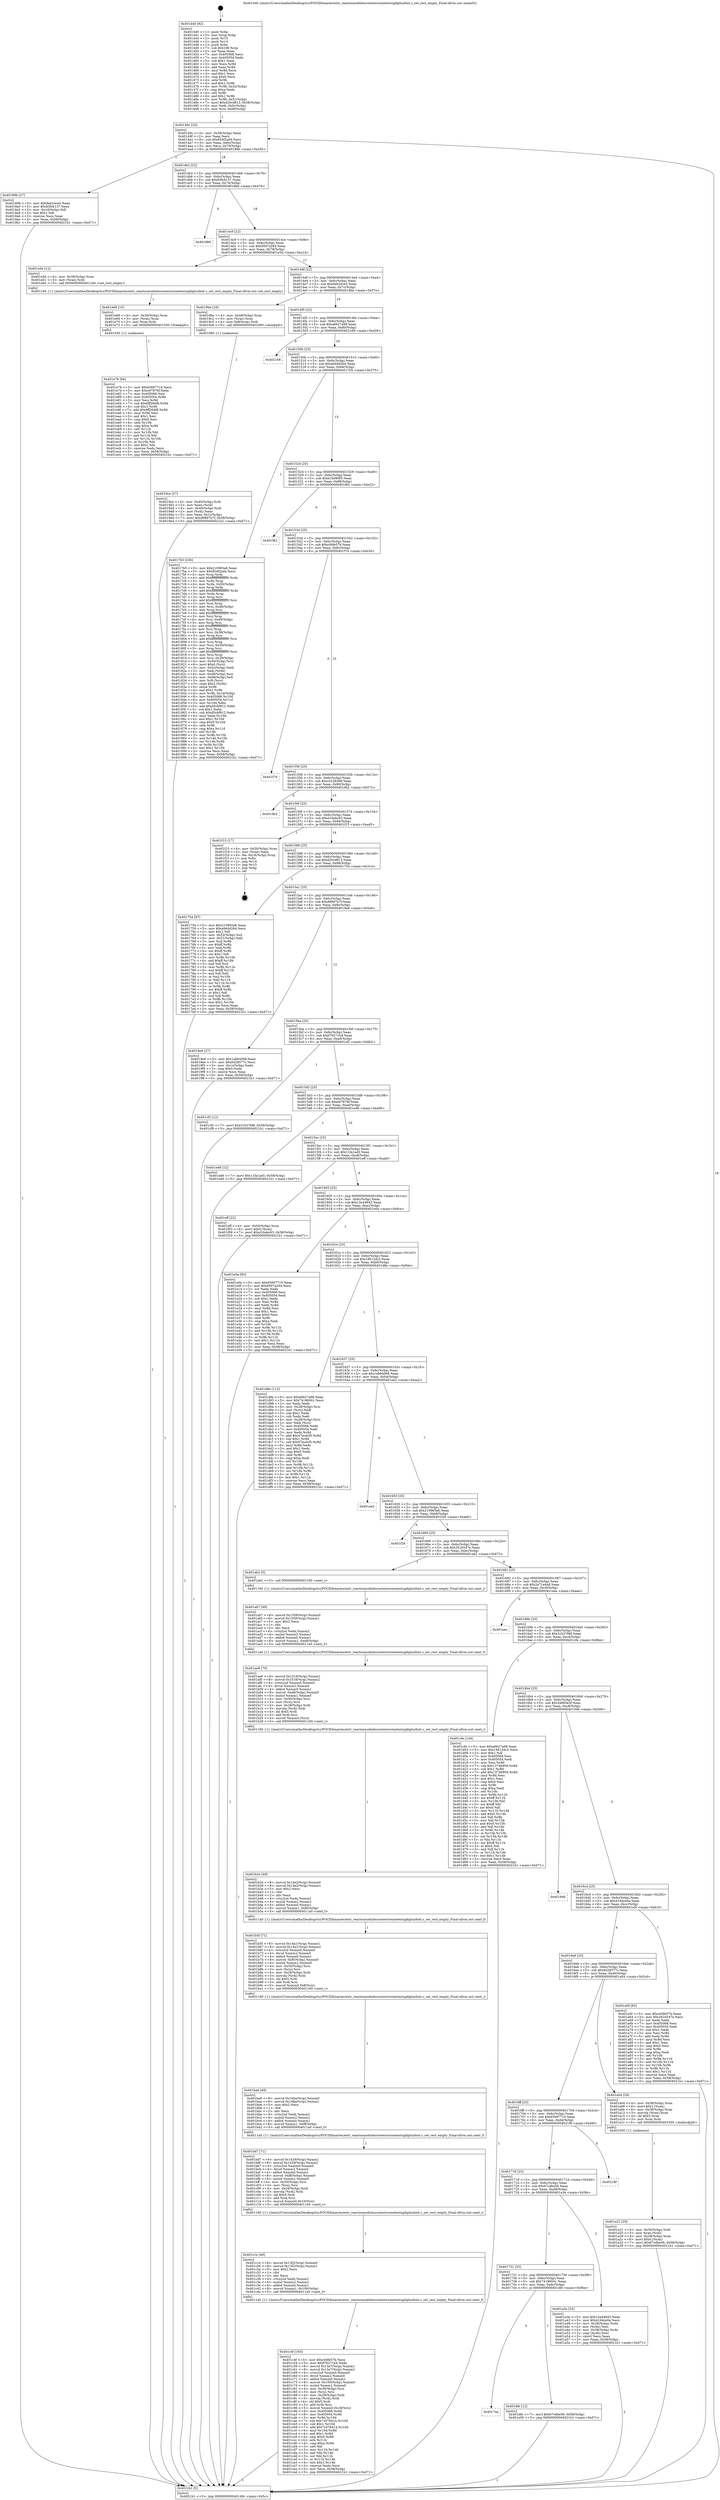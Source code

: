 digraph "0x401440" {
  label = "0x401440 (/mnt/c/Users/mathe/Desktop/tcc/POCII/binaries/extr_reactosmodulesrostestswinetestsgdiplusfont.c_set_rect_empty_Final-ollvm.out::main(0))"
  labelloc = "t"
  node[shape=record]

  Entry [label="",width=0.3,height=0.3,shape=circle,fillcolor=black,style=filled]
  "0x40149c" [label="{
     0x40149c [23]\l
     | [instrs]\l
     &nbsp;&nbsp;0x40149c \<+3\>: mov -0x58(%rbp),%eax\l
     &nbsp;&nbsp;0x40149f \<+2\>: mov %eax,%ecx\l
     &nbsp;&nbsp;0x4014a1 \<+6\>: sub $0x854f2ad4,%ecx\l
     &nbsp;&nbsp;0x4014a7 \<+3\>: mov %eax,-0x6c(%rbp)\l
     &nbsp;&nbsp;0x4014aa \<+3\>: mov %ecx,-0x70(%rbp)\l
     &nbsp;&nbsp;0x4014ad \<+6\>: je 000000000040189b \<main+0x45b\>\l
  }"]
  "0x40189b" [label="{
     0x40189b [27]\l
     | [instrs]\l
     &nbsp;&nbsp;0x40189b \<+5\>: mov $0x9eb24ce5,%eax\l
     &nbsp;&nbsp;0x4018a0 \<+5\>: mov $0x85fcb137,%ecx\l
     &nbsp;&nbsp;0x4018a5 \<+3\>: mov -0x1d(%rbp),%dl\l
     &nbsp;&nbsp;0x4018a8 \<+3\>: test $0x1,%dl\l
     &nbsp;&nbsp;0x4018ab \<+3\>: cmovne %ecx,%eax\l
     &nbsp;&nbsp;0x4018ae \<+3\>: mov %eax,-0x58(%rbp)\l
     &nbsp;&nbsp;0x4018b1 \<+5\>: jmp 00000000004021b1 \<main+0xd71\>\l
  }"]
  "0x4014b3" [label="{
     0x4014b3 [22]\l
     | [instrs]\l
     &nbsp;&nbsp;0x4014b3 \<+5\>: jmp 00000000004014b8 \<main+0x78\>\l
     &nbsp;&nbsp;0x4014b8 \<+3\>: mov -0x6c(%rbp),%eax\l
     &nbsp;&nbsp;0x4014bb \<+5\>: sub $0x85fcb137,%eax\l
     &nbsp;&nbsp;0x4014c0 \<+3\>: mov %eax,-0x74(%rbp)\l
     &nbsp;&nbsp;0x4014c3 \<+6\>: je 00000000004018b6 \<main+0x476\>\l
  }"]
  Exit [label="",width=0.3,height=0.3,shape=circle,fillcolor=black,style=filled,peripheries=2]
  "0x4018b6" [label="{
     0x4018b6\l
  }", style=dashed]
  "0x4014c9" [label="{
     0x4014c9 [22]\l
     | [instrs]\l
     &nbsp;&nbsp;0x4014c9 \<+5\>: jmp 00000000004014ce \<main+0x8e\>\l
     &nbsp;&nbsp;0x4014ce \<+3\>: mov -0x6c(%rbp),%eax\l
     &nbsp;&nbsp;0x4014d1 \<+5\>: sub $0x9597a294,%eax\l
     &nbsp;&nbsp;0x4014d6 \<+3\>: mov %eax,-0x78(%rbp)\l
     &nbsp;&nbsp;0x4014d9 \<+6\>: je 0000000000401e5d \<main+0xa1d\>\l
  }"]
  "0x401e78" [label="{
     0x401e78 [94]\l
     | [instrs]\l
     &nbsp;&nbsp;0x401e78 \<+5\>: mov $0x65697710,%ecx\l
     &nbsp;&nbsp;0x401e7d \<+5\>: mov $0xe97876f,%edx\l
     &nbsp;&nbsp;0x401e82 \<+7\>: mov 0x405068,%esi\l
     &nbsp;&nbsp;0x401e89 \<+8\>: mov 0x405054,%r8d\l
     &nbsp;&nbsp;0x401e91 \<+3\>: mov %esi,%r9d\l
     &nbsp;&nbsp;0x401e94 \<+7\>: sub $0x6ff264f8,%r9d\l
     &nbsp;&nbsp;0x401e9b \<+4\>: sub $0x1,%r9d\l
     &nbsp;&nbsp;0x401e9f \<+7\>: add $0x6ff264f8,%r9d\l
     &nbsp;&nbsp;0x401ea6 \<+4\>: imul %r9d,%esi\l
     &nbsp;&nbsp;0x401eaa \<+3\>: and $0x1,%esi\l
     &nbsp;&nbsp;0x401ead \<+3\>: cmp $0x0,%esi\l
     &nbsp;&nbsp;0x401eb0 \<+4\>: sete %r10b\l
     &nbsp;&nbsp;0x401eb4 \<+4\>: cmp $0xa,%r8d\l
     &nbsp;&nbsp;0x401eb8 \<+4\>: setl %r11b\l
     &nbsp;&nbsp;0x401ebc \<+3\>: mov %r10b,%bl\l
     &nbsp;&nbsp;0x401ebf \<+3\>: and %r11b,%bl\l
     &nbsp;&nbsp;0x401ec2 \<+3\>: xor %r11b,%r10b\l
     &nbsp;&nbsp;0x401ec5 \<+3\>: or %r10b,%bl\l
     &nbsp;&nbsp;0x401ec8 \<+3\>: test $0x1,%bl\l
     &nbsp;&nbsp;0x401ecb \<+3\>: cmovne %edx,%ecx\l
     &nbsp;&nbsp;0x401ece \<+3\>: mov %ecx,-0x58(%rbp)\l
     &nbsp;&nbsp;0x401ed1 \<+5\>: jmp 00000000004021b1 \<main+0xd71\>\l
  }"]
  "0x401e5d" [label="{
     0x401e5d [12]\l
     | [instrs]\l
     &nbsp;&nbsp;0x401e5d \<+4\>: mov -0x30(%rbp),%rax\l
     &nbsp;&nbsp;0x401e61 \<+3\>: mov (%rax),%rdi\l
     &nbsp;&nbsp;0x401e64 \<+5\>: call 0000000000401240 \<set_rect_empty\>\l
     | [calls]\l
     &nbsp;&nbsp;0x401240 \{1\} (/mnt/c/Users/mathe/Desktop/tcc/POCII/binaries/extr_reactosmodulesrostestswinetestsgdiplusfont.c_set_rect_empty_Final-ollvm.out::set_rect_empty)\l
  }"]
  "0x4014df" [label="{
     0x4014df [22]\l
     | [instrs]\l
     &nbsp;&nbsp;0x4014df \<+5\>: jmp 00000000004014e4 \<main+0xa4\>\l
     &nbsp;&nbsp;0x4014e4 \<+3\>: mov -0x6c(%rbp),%eax\l
     &nbsp;&nbsp;0x4014e7 \<+5\>: sub $0x9eb24ce5,%eax\l
     &nbsp;&nbsp;0x4014ec \<+3\>: mov %eax,-0x7c(%rbp)\l
     &nbsp;&nbsp;0x4014ef \<+6\>: je 00000000004019be \<main+0x57e\>\l
  }"]
  "0x401e69" [label="{
     0x401e69 [15]\l
     | [instrs]\l
     &nbsp;&nbsp;0x401e69 \<+4\>: mov -0x30(%rbp),%rax\l
     &nbsp;&nbsp;0x401e6d \<+3\>: mov (%rax),%rax\l
     &nbsp;&nbsp;0x401e70 \<+3\>: mov %rax,%rdi\l
     &nbsp;&nbsp;0x401e73 \<+5\>: call 0000000000401030 \<free@plt\>\l
     | [calls]\l
     &nbsp;&nbsp;0x401030 \{1\} (unknown)\l
  }"]
  "0x4019be" [label="{
     0x4019be [16]\l
     | [instrs]\l
     &nbsp;&nbsp;0x4019be \<+4\>: mov -0x48(%rbp),%rax\l
     &nbsp;&nbsp;0x4019c2 \<+3\>: mov (%rax),%rax\l
     &nbsp;&nbsp;0x4019c5 \<+4\>: mov 0x8(%rax),%rdi\l
     &nbsp;&nbsp;0x4019c9 \<+5\>: call 0000000000401060 \<atoi@plt\>\l
     | [calls]\l
     &nbsp;&nbsp;0x401060 \{1\} (unknown)\l
  }"]
  "0x4014f5" [label="{
     0x4014f5 [22]\l
     | [instrs]\l
     &nbsp;&nbsp;0x4014f5 \<+5\>: jmp 00000000004014fa \<main+0xba\>\l
     &nbsp;&nbsp;0x4014fa \<+3\>: mov -0x6c(%rbp),%eax\l
     &nbsp;&nbsp;0x4014fd \<+5\>: sub $0xa6627a98,%eax\l
     &nbsp;&nbsp;0x401502 \<+3\>: mov %eax,-0x80(%rbp)\l
     &nbsp;&nbsp;0x401505 \<+6\>: je 0000000000402168 \<main+0xd28\>\l
  }"]
  "0x40174a" [label="{
     0x40174a\l
  }", style=dashed]
  "0x402168" [label="{
     0x402168\l
  }", style=dashed]
  "0x40150b" [label="{
     0x40150b [25]\l
     | [instrs]\l
     &nbsp;&nbsp;0x40150b \<+5\>: jmp 0000000000401510 \<main+0xd0\>\l
     &nbsp;&nbsp;0x401510 \<+3\>: mov -0x6c(%rbp),%eax\l
     &nbsp;&nbsp;0x401513 \<+5\>: sub $0xa940d264,%eax\l
     &nbsp;&nbsp;0x401518 \<+6\>: mov %eax,-0x84(%rbp)\l
     &nbsp;&nbsp;0x40151e \<+6\>: je 00000000004017b5 \<main+0x375\>\l
  }"]
  "0x401dfe" [label="{
     0x401dfe [12]\l
     | [instrs]\l
     &nbsp;&nbsp;0x401dfe \<+7\>: movl $0x67cdbe56,-0x58(%rbp)\l
     &nbsp;&nbsp;0x401e05 \<+5\>: jmp 00000000004021b1 \<main+0xd71\>\l
  }"]
  "0x4017b5" [label="{
     0x4017b5 [230]\l
     | [instrs]\l
     &nbsp;&nbsp;0x4017b5 \<+5\>: mov $0x210965a6,%eax\l
     &nbsp;&nbsp;0x4017ba \<+5\>: mov $0x854f2ad4,%ecx\l
     &nbsp;&nbsp;0x4017bf \<+3\>: mov %rsp,%rdx\l
     &nbsp;&nbsp;0x4017c2 \<+4\>: add $0xfffffffffffffff0,%rdx\l
     &nbsp;&nbsp;0x4017c6 \<+3\>: mov %rdx,%rsp\l
     &nbsp;&nbsp;0x4017c9 \<+4\>: mov %rdx,-0x50(%rbp)\l
     &nbsp;&nbsp;0x4017cd \<+3\>: mov %rsp,%rdx\l
     &nbsp;&nbsp;0x4017d0 \<+4\>: add $0xfffffffffffffff0,%rdx\l
     &nbsp;&nbsp;0x4017d4 \<+3\>: mov %rdx,%rsp\l
     &nbsp;&nbsp;0x4017d7 \<+3\>: mov %rsp,%rsi\l
     &nbsp;&nbsp;0x4017da \<+4\>: add $0xfffffffffffffff0,%rsi\l
     &nbsp;&nbsp;0x4017de \<+3\>: mov %rsi,%rsp\l
     &nbsp;&nbsp;0x4017e1 \<+4\>: mov %rsi,-0x48(%rbp)\l
     &nbsp;&nbsp;0x4017e5 \<+3\>: mov %rsp,%rsi\l
     &nbsp;&nbsp;0x4017e8 \<+4\>: add $0xfffffffffffffff0,%rsi\l
     &nbsp;&nbsp;0x4017ec \<+3\>: mov %rsi,%rsp\l
     &nbsp;&nbsp;0x4017ef \<+4\>: mov %rsi,-0x40(%rbp)\l
     &nbsp;&nbsp;0x4017f3 \<+3\>: mov %rsp,%rsi\l
     &nbsp;&nbsp;0x4017f6 \<+4\>: add $0xfffffffffffffff0,%rsi\l
     &nbsp;&nbsp;0x4017fa \<+3\>: mov %rsi,%rsp\l
     &nbsp;&nbsp;0x4017fd \<+4\>: mov %rsi,-0x38(%rbp)\l
     &nbsp;&nbsp;0x401801 \<+3\>: mov %rsp,%rsi\l
     &nbsp;&nbsp;0x401804 \<+4\>: add $0xfffffffffffffff0,%rsi\l
     &nbsp;&nbsp;0x401808 \<+3\>: mov %rsi,%rsp\l
     &nbsp;&nbsp;0x40180b \<+4\>: mov %rsi,-0x30(%rbp)\l
     &nbsp;&nbsp;0x40180f \<+3\>: mov %rsp,%rsi\l
     &nbsp;&nbsp;0x401812 \<+4\>: add $0xfffffffffffffff0,%rsi\l
     &nbsp;&nbsp;0x401816 \<+3\>: mov %rsi,%rsp\l
     &nbsp;&nbsp;0x401819 \<+4\>: mov %rsi,-0x28(%rbp)\l
     &nbsp;&nbsp;0x40181d \<+4\>: mov -0x50(%rbp),%rsi\l
     &nbsp;&nbsp;0x401821 \<+6\>: movl $0x0,(%rsi)\l
     &nbsp;&nbsp;0x401827 \<+3\>: mov -0x5c(%rbp),%edi\l
     &nbsp;&nbsp;0x40182a \<+2\>: mov %edi,(%rdx)\l
     &nbsp;&nbsp;0x40182c \<+4\>: mov -0x48(%rbp),%rsi\l
     &nbsp;&nbsp;0x401830 \<+4\>: mov -0x68(%rbp),%r8\l
     &nbsp;&nbsp;0x401834 \<+3\>: mov %r8,(%rsi)\l
     &nbsp;&nbsp;0x401837 \<+3\>: cmpl $0x2,(%rdx)\l
     &nbsp;&nbsp;0x40183a \<+4\>: setne %r9b\l
     &nbsp;&nbsp;0x40183e \<+4\>: and $0x1,%r9b\l
     &nbsp;&nbsp;0x401842 \<+4\>: mov %r9b,-0x1d(%rbp)\l
     &nbsp;&nbsp;0x401846 \<+8\>: mov 0x405068,%r10d\l
     &nbsp;&nbsp;0x40184e \<+8\>: mov 0x405054,%r11d\l
     &nbsp;&nbsp;0x401856 \<+3\>: mov %r10d,%ebx\l
     &nbsp;&nbsp;0x401859 \<+6\>: add $0xd5cbf912,%ebx\l
     &nbsp;&nbsp;0x40185f \<+3\>: sub $0x1,%ebx\l
     &nbsp;&nbsp;0x401862 \<+6\>: sub $0xd5cbf912,%ebx\l
     &nbsp;&nbsp;0x401868 \<+4\>: imul %ebx,%r10d\l
     &nbsp;&nbsp;0x40186c \<+4\>: and $0x1,%r10d\l
     &nbsp;&nbsp;0x401870 \<+4\>: cmp $0x0,%r10d\l
     &nbsp;&nbsp;0x401874 \<+4\>: sete %r9b\l
     &nbsp;&nbsp;0x401878 \<+4\>: cmp $0xa,%r11d\l
     &nbsp;&nbsp;0x40187c \<+4\>: setl %r14b\l
     &nbsp;&nbsp;0x401880 \<+3\>: mov %r9b,%r15b\l
     &nbsp;&nbsp;0x401883 \<+3\>: and %r14b,%r15b\l
     &nbsp;&nbsp;0x401886 \<+3\>: xor %r14b,%r9b\l
     &nbsp;&nbsp;0x401889 \<+3\>: or %r9b,%r15b\l
     &nbsp;&nbsp;0x40188c \<+4\>: test $0x1,%r15b\l
     &nbsp;&nbsp;0x401890 \<+3\>: cmovne %ecx,%eax\l
     &nbsp;&nbsp;0x401893 \<+3\>: mov %eax,-0x58(%rbp)\l
     &nbsp;&nbsp;0x401896 \<+5\>: jmp 00000000004021b1 \<main+0xd71\>\l
  }"]
  "0x401524" [label="{
     0x401524 [25]\l
     | [instrs]\l
     &nbsp;&nbsp;0x401524 \<+5\>: jmp 0000000000401529 \<main+0xe9\>\l
     &nbsp;&nbsp;0x401529 \<+3\>: mov -0x6c(%rbp),%eax\l
     &nbsp;&nbsp;0x40152c \<+5\>: sub $0xb1b086f5,%eax\l
     &nbsp;&nbsp;0x401531 \<+6\>: mov %eax,-0x88(%rbp)\l
     &nbsp;&nbsp;0x401537 \<+6\>: je 0000000000401f62 \<main+0xb22\>\l
  }"]
  "0x401c4f" [label="{
     0x401c4f [163]\l
     | [instrs]\l
     &nbsp;&nbsp;0x401c4f \<+5\>: mov $0xc0dfe57b,%ecx\l
     &nbsp;&nbsp;0x401c54 \<+5\>: mov $0xf76271b4,%edx\l
     &nbsp;&nbsp;0x401c59 \<+8\>: movsd 0x13a7(%rip),%xmm1\l
     &nbsp;&nbsp;0x401c61 \<+8\>: movsd 0x13a7(%rip),%xmm2\l
     &nbsp;&nbsp;0x401c69 \<+4\>: cvtss2sd %xmm0,%xmm0\l
     &nbsp;&nbsp;0x401c6d \<+4\>: divsd %xmm2,%xmm0\l
     &nbsp;&nbsp;0x401c71 \<+4\>: addsd %xmm0,%xmm1\l
     &nbsp;&nbsp;0x401c75 \<+8\>: movsd -0x100(%rbp),%xmm0\l
     &nbsp;&nbsp;0x401c7d \<+4\>: mulsd %xmm1,%xmm0\l
     &nbsp;&nbsp;0x401c81 \<+4\>: mov -0x30(%rbp),%rsi\l
     &nbsp;&nbsp;0x401c85 \<+3\>: mov (%rsi),%rsi\l
     &nbsp;&nbsp;0x401c88 \<+4\>: mov -0x28(%rbp),%rdi\l
     &nbsp;&nbsp;0x401c8c \<+3\>: movslq (%rdi),%rdi\l
     &nbsp;&nbsp;0x401c8f \<+4\>: shl $0x5,%rdi\l
     &nbsp;&nbsp;0x401c93 \<+3\>: add %rdi,%rsi\l
     &nbsp;&nbsp;0x401c96 \<+5\>: movsd %xmm0,0x18(%rsi)\l
     &nbsp;&nbsp;0x401c9b \<+8\>: mov 0x405068,%r8d\l
     &nbsp;&nbsp;0x401ca3 \<+8\>: mov 0x405054,%r9d\l
     &nbsp;&nbsp;0x401cab \<+3\>: mov %r8d,%r10d\l
     &nbsp;&nbsp;0x401cae \<+7\>: sub $0x7c076414,%r10d\l
     &nbsp;&nbsp;0x401cb5 \<+4\>: sub $0x1,%r10d\l
     &nbsp;&nbsp;0x401cb9 \<+7\>: add $0x7c076414,%r10d\l
     &nbsp;&nbsp;0x401cc0 \<+4\>: imul %r10d,%r8d\l
     &nbsp;&nbsp;0x401cc4 \<+4\>: and $0x1,%r8d\l
     &nbsp;&nbsp;0x401cc8 \<+4\>: cmp $0x0,%r8d\l
     &nbsp;&nbsp;0x401ccc \<+4\>: sete %r11b\l
     &nbsp;&nbsp;0x401cd0 \<+4\>: cmp $0xa,%r9d\l
     &nbsp;&nbsp;0x401cd4 \<+3\>: setl %bl\l
     &nbsp;&nbsp;0x401cd7 \<+3\>: mov %r11b,%r14b\l
     &nbsp;&nbsp;0x401cda \<+3\>: and %bl,%r14b\l
     &nbsp;&nbsp;0x401cdd \<+3\>: xor %bl,%r11b\l
     &nbsp;&nbsp;0x401ce0 \<+3\>: or %r11b,%r14b\l
     &nbsp;&nbsp;0x401ce3 \<+4\>: test $0x1,%r14b\l
     &nbsp;&nbsp;0x401ce7 \<+3\>: cmovne %edx,%ecx\l
     &nbsp;&nbsp;0x401cea \<+3\>: mov %ecx,-0x58(%rbp)\l
     &nbsp;&nbsp;0x401ced \<+5\>: jmp 00000000004021b1 \<main+0xd71\>\l
  }"]
  "0x401f62" [label="{
     0x401f62\l
  }", style=dashed]
  "0x40153d" [label="{
     0x40153d [25]\l
     | [instrs]\l
     &nbsp;&nbsp;0x40153d \<+5\>: jmp 0000000000401542 \<main+0x102\>\l
     &nbsp;&nbsp;0x401542 \<+3\>: mov -0x6c(%rbp),%eax\l
     &nbsp;&nbsp;0x401545 \<+5\>: sub $0xc0dfe57b,%eax\l
     &nbsp;&nbsp;0x40154a \<+6\>: mov %eax,-0x8c(%rbp)\l
     &nbsp;&nbsp;0x401550 \<+6\>: je 0000000000401f7d \<main+0xb3d\>\l
  }"]
  "0x401c1e" [label="{
     0x401c1e [49]\l
     | [instrs]\l
     &nbsp;&nbsp;0x401c1e \<+8\>: movsd 0x13f2(%rip),%xmm0\l
     &nbsp;&nbsp;0x401c26 \<+8\>: movsd 0x13f2(%rip),%xmm1\l
     &nbsp;&nbsp;0x401c2e \<+5\>: mov $0x2,%ecx\l
     &nbsp;&nbsp;0x401c33 \<+1\>: cltd\l
     &nbsp;&nbsp;0x401c34 \<+2\>: idiv %ecx\l
     &nbsp;&nbsp;0x401c36 \<+4\>: cvtsi2sd %edx,%xmm2\l
     &nbsp;&nbsp;0x401c3a \<+4\>: mulsd %xmm2,%xmm1\l
     &nbsp;&nbsp;0x401c3e \<+4\>: addsd %xmm0,%xmm1\l
     &nbsp;&nbsp;0x401c42 \<+8\>: movsd %xmm1,-0x100(%rbp)\l
     &nbsp;&nbsp;0x401c4a \<+5\>: call 00000000004011a0 \<next_f\>\l
     | [calls]\l
     &nbsp;&nbsp;0x4011a0 \{1\} (/mnt/c/Users/mathe/Desktop/tcc/POCII/binaries/extr_reactosmodulesrostestswinetestsgdiplusfont.c_set_rect_empty_Final-ollvm.out::next_f)\l
  }"]
  "0x401f7d" [label="{
     0x401f7d\l
  }", style=dashed]
  "0x401556" [label="{
     0x401556 [25]\l
     | [instrs]\l
     &nbsp;&nbsp;0x401556 \<+5\>: jmp 000000000040155b \<main+0x11b\>\l
     &nbsp;&nbsp;0x40155b \<+3\>: mov -0x6c(%rbp),%eax\l
     &nbsp;&nbsp;0x40155e \<+5\>: sub $0xc4228268,%eax\l
     &nbsp;&nbsp;0x401563 \<+6\>: mov %eax,-0x90(%rbp)\l
     &nbsp;&nbsp;0x401569 \<+6\>: je 00000000004019b2 \<main+0x572\>\l
  }"]
  "0x401bd7" [label="{
     0x401bd7 [71]\l
     | [instrs]\l
     &nbsp;&nbsp;0x401bd7 \<+8\>: movsd 0x1429(%rip),%xmm1\l
     &nbsp;&nbsp;0x401bdf \<+8\>: movsd 0x1429(%rip),%xmm2\l
     &nbsp;&nbsp;0x401be7 \<+4\>: cvtss2sd %xmm0,%xmm0\l
     &nbsp;&nbsp;0x401beb \<+4\>: divsd %xmm2,%xmm0\l
     &nbsp;&nbsp;0x401bef \<+4\>: addsd %xmm0,%xmm1\l
     &nbsp;&nbsp;0x401bf3 \<+8\>: movsd -0xf8(%rbp),%xmm0\l
     &nbsp;&nbsp;0x401bfb \<+4\>: mulsd %xmm1,%xmm0\l
     &nbsp;&nbsp;0x401bff \<+4\>: mov -0x30(%rbp),%rsi\l
     &nbsp;&nbsp;0x401c03 \<+3\>: mov (%rsi),%rsi\l
     &nbsp;&nbsp;0x401c06 \<+4\>: mov -0x28(%rbp),%rdi\l
     &nbsp;&nbsp;0x401c0a \<+3\>: movslq (%rdi),%rdi\l
     &nbsp;&nbsp;0x401c0d \<+4\>: shl $0x5,%rdi\l
     &nbsp;&nbsp;0x401c11 \<+3\>: add %rdi,%rsi\l
     &nbsp;&nbsp;0x401c14 \<+5\>: movsd %xmm0,0x10(%rsi)\l
     &nbsp;&nbsp;0x401c19 \<+5\>: call 0000000000401160 \<next_i\>\l
     | [calls]\l
     &nbsp;&nbsp;0x401160 \{1\} (/mnt/c/Users/mathe/Desktop/tcc/POCII/binaries/extr_reactosmodulesrostestswinetestsgdiplusfont.c_set_rect_empty_Final-ollvm.out::next_i)\l
  }"]
  "0x4019b2" [label="{
     0x4019b2\l
  }", style=dashed]
  "0x40156f" [label="{
     0x40156f [25]\l
     | [instrs]\l
     &nbsp;&nbsp;0x40156f \<+5\>: jmp 0000000000401574 \<main+0x134\>\l
     &nbsp;&nbsp;0x401574 \<+3\>: mov -0x6c(%rbp),%eax\l
     &nbsp;&nbsp;0x401577 \<+5\>: sub $0xd16abc63,%eax\l
     &nbsp;&nbsp;0x40157c \<+6\>: mov %eax,-0x94(%rbp)\l
     &nbsp;&nbsp;0x401582 \<+6\>: je 0000000000401f15 \<main+0xad5\>\l
  }"]
  "0x401ba6" [label="{
     0x401ba6 [49]\l
     | [instrs]\l
     &nbsp;&nbsp;0x401ba6 \<+8\>: movsd 0x146a(%rip),%xmm0\l
     &nbsp;&nbsp;0x401bae \<+8\>: movsd 0x146a(%rip),%xmm1\l
     &nbsp;&nbsp;0x401bb6 \<+5\>: mov $0x2,%ecx\l
     &nbsp;&nbsp;0x401bbb \<+1\>: cltd\l
     &nbsp;&nbsp;0x401bbc \<+2\>: idiv %ecx\l
     &nbsp;&nbsp;0x401bbe \<+4\>: cvtsi2sd %edx,%xmm2\l
     &nbsp;&nbsp;0x401bc2 \<+4\>: mulsd %xmm2,%xmm1\l
     &nbsp;&nbsp;0x401bc6 \<+4\>: addsd %xmm0,%xmm1\l
     &nbsp;&nbsp;0x401bca \<+8\>: movsd %xmm1,-0xf8(%rbp)\l
     &nbsp;&nbsp;0x401bd2 \<+5\>: call 00000000004011a0 \<next_f\>\l
     | [calls]\l
     &nbsp;&nbsp;0x4011a0 \{1\} (/mnt/c/Users/mathe/Desktop/tcc/POCII/binaries/extr_reactosmodulesrostestswinetestsgdiplusfont.c_set_rect_empty_Final-ollvm.out::next_f)\l
  }"]
  "0x401f15" [label="{
     0x401f15 [17]\l
     | [instrs]\l
     &nbsp;&nbsp;0x401f15 \<+4\>: mov -0x50(%rbp),%rax\l
     &nbsp;&nbsp;0x401f19 \<+2\>: mov (%rax),%eax\l
     &nbsp;&nbsp;0x401f1b \<+4\>: lea -0x18(%rbp),%rsp\l
     &nbsp;&nbsp;0x401f1f \<+1\>: pop %rbx\l
     &nbsp;&nbsp;0x401f20 \<+2\>: pop %r14\l
     &nbsp;&nbsp;0x401f22 \<+2\>: pop %r15\l
     &nbsp;&nbsp;0x401f24 \<+1\>: pop %rbp\l
     &nbsp;&nbsp;0x401f25 \<+1\>: ret\l
  }"]
  "0x401588" [label="{
     0x401588 [25]\l
     | [instrs]\l
     &nbsp;&nbsp;0x401588 \<+5\>: jmp 000000000040158d \<main+0x14d\>\l
     &nbsp;&nbsp;0x40158d \<+3\>: mov -0x6c(%rbp),%eax\l
     &nbsp;&nbsp;0x401590 \<+5\>: sub $0xd20cd813,%eax\l
     &nbsp;&nbsp;0x401595 \<+6\>: mov %eax,-0x98(%rbp)\l
     &nbsp;&nbsp;0x40159b \<+6\>: je 0000000000401754 \<main+0x314\>\l
  }"]
  "0x401b5f" [label="{
     0x401b5f [71]\l
     | [instrs]\l
     &nbsp;&nbsp;0x401b5f \<+8\>: movsd 0x14a1(%rip),%xmm1\l
     &nbsp;&nbsp;0x401b67 \<+8\>: movsd 0x14a1(%rip),%xmm2\l
     &nbsp;&nbsp;0x401b6f \<+4\>: cvtss2sd %xmm0,%xmm0\l
     &nbsp;&nbsp;0x401b73 \<+4\>: divsd %xmm2,%xmm0\l
     &nbsp;&nbsp;0x401b77 \<+4\>: addsd %xmm0,%xmm1\l
     &nbsp;&nbsp;0x401b7b \<+8\>: movsd -0xf0(%rbp),%xmm0\l
     &nbsp;&nbsp;0x401b83 \<+4\>: mulsd %xmm1,%xmm0\l
     &nbsp;&nbsp;0x401b87 \<+4\>: mov -0x30(%rbp),%rsi\l
     &nbsp;&nbsp;0x401b8b \<+3\>: mov (%rsi),%rsi\l
     &nbsp;&nbsp;0x401b8e \<+4\>: mov -0x28(%rbp),%rdi\l
     &nbsp;&nbsp;0x401b92 \<+3\>: movslq (%rdi),%rdi\l
     &nbsp;&nbsp;0x401b95 \<+4\>: shl $0x5,%rdi\l
     &nbsp;&nbsp;0x401b99 \<+3\>: add %rdi,%rsi\l
     &nbsp;&nbsp;0x401b9c \<+5\>: movsd %xmm0,0x8(%rsi)\l
     &nbsp;&nbsp;0x401ba1 \<+5\>: call 0000000000401160 \<next_i\>\l
     | [calls]\l
     &nbsp;&nbsp;0x401160 \{1\} (/mnt/c/Users/mathe/Desktop/tcc/POCII/binaries/extr_reactosmodulesrostestswinetestsgdiplusfont.c_set_rect_empty_Final-ollvm.out::next_i)\l
  }"]
  "0x401754" [label="{
     0x401754 [97]\l
     | [instrs]\l
     &nbsp;&nbsp;0x401754 \<+5\>: mov $0x210965a6,%eax\l
     &nbsp;&nbsp;0x401759 \<+5\>: mov $0xa940d264,%ecx\l
     &nbsp;&nbsp;0x40175e \<+2\>: mov $0x1,%dl\l
     &nbsp;&nbsp;0x401760 \<+4\>: mov -0x52(%rbp),%sil\l
     &nbsp;&nbsp;0x401764 \<+4\>: mov -0x51(%rbp),%dil\l
     &nbsp;&nbsp;0x401768 \<+3\>: mov %sil,%r8b\l
     &nbsp;&nbsp;0x40176b \<+4\>: xor $0xff,%r8b\l
     &nbsp;&nbsp;0x40176f \<+3\>: mov %dil,%r9b\l
     &nbsp;&nbsp;0x401772 \<+4\>: xor $0xff,%r9b\l
     &nbsp;&nbsp;0x401776 \<+3\>: xor $0x1,%dl\l
     &nbsp;&nbsp;0x401779 \<+3\>: mov %r8b,%r10b\l
     &nbsp;&nbsp;0x40177c \<+4\>: and $0xff,%r10b\l
     &nbsp;&nbsp;0x401780 \<+3\>: and %dl,%sil\l
     &nbsp;&nbsp;0x401783 \<+3\>: mov %r9b,%r11b\l
     &nbsp;&nbsp;0x401786 \<+4\>: and $0xff,%r11b\l
     &nbsp;&nbsp;0x40178a \<+3\>: and %dl,%dil\l
     &nbsp;&nbsp;0x40178d \<+3\>: or %sil,%r10b\l
     &nbsp;&nbsp;0x401790 \<+3\>: or %dil,%r11b\l
     &nbsp;&nbsp;0x401793 \<+3\>: xor %r11b,%r10b\l
     &nbsp;&nbsp;0x401796 \<+3\>: or %r9b,%r8b\l
     &nbsp;&nbsp;0x401799 \<+4\>: xor $0xff,%r8b\l
     &nbsp;&nbsp;0x40179d \<+3\>: or $0x1,%dl\l
     &nbsp;&nbsp;0x4017a0 \<+3\>: and %dl,%r8b\l
     &nbsp;&nbsp;0x4017a3 \<+3\>: or %r8b,%r10b\l
     &nbsp;&nbsp;0x4017a6 \<+4\>: test $0x1,%r10b\l
     &nbsp;&nbsp;0x4017aa \<+3\>: cmovne %ecx,%eax\l
     &nbsp;&nbsp;0x4017ad \<+3\>: mov %eax,-0x58(%rbp)\l
     &nbsp;&nbsp;0x4017b0 \<+5\>: jmp 00000000004021b1 \<main+0xd71\>\l
  }"]
  "0x4015a1" [label="{
     0x4015a1 [25]\l
     | [instrs]\l
     &nbsp;&nbsp;0x4015a1 \<+5\>: jmp 00000000004015a6 \<main+0x166\>\l
     &nbsp;&nbsp;0x4015a6 \<+3\>: mov -0x6c(%rbp),%eax\l
     &nbsp;&nbsp;0x4015a9 \<+5\>: sub $0xd9897b7f,%eax\l
     &nbsp;&nbsp;0x4015ae \<+6\>: mov %eax,-0x9c(%rbp)\l
     &nbsp;&nbsp;0x4015b4 \<+6\>: je 00000000004019e9 \<main+0x5a9\>\l
  }"]
  "0x4021b1" [label="{
     0x4021b1 [5]\l
     | [instrs]\l
     &nbsp;&nbsp;0x4021b1 \<+5\>: jmp 000000000040149c \<main+0x5c\>\l
  }"]
  "0x401440" [label="{
     0x401440 [92]\l
     | [instrs]\l
     &nbsp;&nbsp;0x401440 \<+1\>: push %rbp\l
     &nbsp;&nbsp;0x401441 \<+3\>: mov %rsp,%rbp\l
     &nbsp;&nbsp;0x401444 \<+2\>: push %r15\l
     &nbsp;&nbsp;0x401446 \<+2\>: push %r14\l
     &nbsp;&nbsp;0x401448 \<+1\>: push %rbx\l
     &nbsp;&nbsp;0x401449 \<+7\>: sub $0x108,%rsp\l
     &nbsp;&nbsp;0x401450 \<+2\>: xor %eax,%eax\l
     &nbsp;&nbsp;0x401452 \<+7\>: mov 0x405068,%ecx\l
     &nbsp;&nbsp;0x401459 \<+7\>: mov 0x405054,%edx\l
     &nbsp;&nbsp;0x401460 \<+3\>: sub $0x1,%eax\l
     &nbsp;&nbsp;0x401463 \<+3\>: mov %ecx,%r8d\l
     &nbsp;&nbsp;0x401466 \<+3\>: add %eax,%r8d\l
     &nbsp;&nbsp;0x401469 \<+4\>: imul %r8d,%ecx\l
     &nbsp;&nbsp;0x40146d \<+3\>: and $0x1,%ecx\l
     &nbsp;&nbsp;0x401470 \<+3\>: cmp $0x0,%ecx\l
     &nbsp;&nbsp;0x401473 \<+4\>: sete %r9b\l
     &nbsp;&nbsp;0x401477 \<+4\>: and $0x1,%r9b\l
     &nbsp;&nbsp;0x40147b \<+4\>: mov %r9b,-0x52(%rbp)\l
     &nbsp;&nbsp;0x40147f \<+3\>: cmp $0xa,%edx\l
     &nbsp;&nbsp;0x401482 \<+4\>: setl %r9b\l
     &nbsp;&nbsp;0x401486 \<+4\>: and $0x1,%r9b\l
     &nbsp;&nbsp;0x40148a \<+4\>: mov %r9b,-0x51(%rbp)\l
     &nbsp;&nbsp;0x40148e \<+7\>: movl $0xd20cd813,-0x58(%rbp)\l
     &nbsp;&nbsp;0x401495 \<+3\>: mov %edi,-0x5c(%rbp)\l
     &nbsp;&nbsp;0x401498 \<+4\>: mov %rsi,-0x68(%rbp)\l
  }"]
  "0x4019ce" [label="{
     0x4019ce [27]\l
     | [instrs]\l
     &nbsp;&nbsp;0x4019ce \<+4\>: mov -0x40(%rbp),%rdi\l
     &nbsp;&nbsp;0x4019d2 \<+2\>: mov %eax,(%rdi)\l
     &nbsp;&nbsp;0x4019d4 \<+4\>: mov -0x40(%rbp),%rdi\l
     &nbsp;&nbsp;0x4019d8 \<+2\>: mov (%rdi),%eax\l
     &nbsp;&nbsp;0x4019da \<+3\>: mov %eax,-0x1c(%rbp)\l
     &nbsp;&nbsp;0x4019dd \<+7\>: movl $0xd9897b7f,-0x58(%rbp)\l
     &nbsp;&nbsp;0x4019e4 \<+5\>: jmp 00000000004021b1 \<main+0xd71\>\l
  }"]
  "0x401b2e" [label="{
     0x401b2e [49]\l
     | [instrs]\l
     &nbsp;&nbsp;0x401b2e \<+8\>: movsd 0x14e2(%rip),%xmm0\l
     &nbsp;&nbsp;0x401b36 \<+8\>: movsd 0x14e2(%rip),%xmm1\l
     &nbsp;&nbsp;0x401b3e \<+5\>: mov $0x2,%ecx\l
     &nbsp;&nbsp;0x401b43 \<+1\>: cltd\l
     &nbsp;&nbsp;0x401b44 \<+2\>: idiv %ecx\l
     &nbsp;&nbsp;0x401b46 \<+4\>: cvtsi2sd %edx,%xmm2\l
     &nbsp;&nbsp;0x401b4a \<+4\>: mulsd %xmm2,%xmm1\l
     &nbsp;&nbsp;0x401b4e \<+4\>: addsd %xmm0,%xmm1\l
     &nbsp;&nbsp;0x401b52 \<+8\>: movsd %xmm1,-0xf0(%rbp)\l
     &nbsp;&nbsp;0x401b5a \<+5\>: call 00000000004011a0 \<next_f\>\l
     | [calls]\l
     &nbsp;&nbsp;0x4011a0 \{1\} (/mnt/c/Users/mathe/Desktop/tcc/POCII/binaries/extr_reactosmodulesrostestswinetestsgdiplusfont.c_set_rect_empty_Final-ollvm.out::next_f)\l
  }"]
  "0x4019e9" [label="{
     0x4019e9 [27]\l
     | [instrs]\l
     &nbsp;&nbsp;0x4019e9 \<+5\>: mov $0x1ab64068,%eax\l
     &nbsp;&nbsp;0x4019ee \<+5\>: mov $0x6428577c,%ecx\l
     &nbsp;&nbsp;0x4019f3 \<+3\>: mov -0x1c(%rbp),%edx\l
     &nbsp;&nbsp;0x4019f6 \<+3\>: cmp $0x0,%edx\l
     &nbsp;&nbsp;0x4019f9 \<+3\>: cmove %ecx,%eax\l
     &nbsp;&nbsp;0x4019fc \<+3\>: mov %eax,-0x58(%rbp)\l
     &nbsp;&nbsp;0x4019ff \<+5\>: jmp 00000000004021b1 \<main+0xd71\>\l
  }"]
  "0x4015ba" [label="{
     0x4015ba [25]\l
     | [instrs]\l
     &nbsp;&nbsp;0x4015ba \<+5\>: jmp 00000000004015bf \<main+0x17f\>\l
     &nbsp;&nbsp;0x4015bf \<+3\>: mov -0x6c(%rbp),%eax\l
     &nbsp;&nbsp;0x4015c2 \<+5\>: sub $0xf76271b4,%eax\l
     &nbsp;&nbsp;0x4015c7 \<+6\>: mov %eax,-0xa0(%rbp)\l
     &nbsp;&nbsp;0x4015cd \<+6\>: je 0000000000401cf2 \<main+0x8b2\>\l
  }"]
  "0x401ae8" [label="{
     0x401ae8 [70]\l
     | [instrs]\l
     &nbsp;&nbsp;0x401ae8 \<+8\>: movsd 0x1518(%rip),%xmm1\l
     &nbsp;&nbsp;0x401af0 \<+8\>: movsd 0x1518(%rip),%xmm2\l
     &nbsp;&nbsp;0x401af8 \<+4\>: cvtss2sd %xmm0,%xmm0\l
     &nbsp;&nbsp;0x401afc \<+4\>: divsd %xmm2,%xmm0\l
     &nbsp;&nbsp;0x401b00 \<+4\>: addsd %xmm0,%xmm1\l
     &nbsp;&nbsp;0x401b04 \<+8\>: movsd -0xe8(%rbp),%xmm0\l
     &nbsp;&nbsp;0x401b0c \<+4\>: mulsd %xmm1,%xmm0\l
     &nbsp;&nbsp;0x401b10 \<+4\>: mov -0x30(%rbp),%rsi\l
     &nbsp;&nbsp;0x401b14 \<+3\>: mov (%rsi),%rsi\l
     &nbsp;&nbsp;0x401b17 \<+4\>: mov -0x28(%rbp),%rdi\l
     &nbsp;&nbsp;0x401b1b \<+3\>: movslq (%rdi),%rdi\l
     &nbsp;&nbsp;0x401b1e \<+4\>: shl $0x5,%rdi\l
     &nbsp;&nbsp;0x401b22 \<+3\>: add %rdi,%rsi\l
     &nbsp;&nbsp;0x401b25 \<+4\>: movsd %xmm0,(%rsi)\l
     &nbsp;&nbsp;0x401b29 \<+5\>: call 0000000000401160 \<next_i\>\l
     | [calls]\l
     &nbsp;&nbsp;0x401160 \{1\} (/mnt/c/Users/mathe/Desktop/tcc/POCII/binaries/extr_reactosmodulesrostestswinetestsgdiplusfont.c_set_rect_empty_Final-ollvm.out::next_i)\l
  }"]
  "0x401cf2" [label="{
     0x401cf2 [12]\l
     | [instrs]\l
     &nbsp;&nbsp;0x401cf2 \<+7\>: movl $0x31b37fd8,-0x58(%rbp)\l
     &nbsp;&nbsp;0x401cf9 \<+5\>: jmp 00000000004021b1 \<main+0xd71\>\l
  }"]
  "0x4015d3" [label="{
     0x4015d3 [25]\l
     | [instrs]\l
     &nbsp;&nbsp;0x4015d3 \<+5\>: jmp 00000000004015d8 \<main+0x198\>\l
     &nbsp;&nbsp;0x4015d8 \<+3\>: mov -0x6c(%rbp),%eax\l
     &nbsp;&nbsp;0x4015db \<+5\>: sub $0xe97876f,%eax\l
     &nbsp;&nbsp;0x4015e0 \<+6\>: mov %eax,-0xa4(%rbp)\l
     &nbsp;&nbsp;0x4015e6 \<+6\>: je 0000000000401ed6 \<main+0xa96\>\l
  }"]
  "0x401ab7" [label="{
     0x401ab7 [49]\l
     | [instrs]\l
     &nbsp;&nbsp;0x401ab7 \<+8\>: movsd 0x1559(%rip),%xmm0\l
     &nbsp;&nbsp;0x401abf \<+8\>: movsd 0x1559(%rip),%xmm1\l
     &nbsp;&nbsp;0x401ac7 \<+5\>: mov $0x2,%ecx\l
     &nbsp;&nbsp;0x401acc \<+1\>: cltd\l
     &nbsp;&nbsp;0x401acd \<+2\>: idiv %ecx\l
     &nbsp;&nbsp;0x401acf \<+4\>: cvtsi2sd %edx,%xmm2\l
     &nbsp;&nbsp;0x401ad3 \<+4\>: mulsd %xmm2,%xmm1\l
     &nbsp;&nbsp;0x401ad7 \<+4\>: addsd %xmm0,%xmm1\l
     &nbsp;&nbsp;0x401adb \<+8\>: movsd %xmm1,-0xe8(%rbp)\l
     &nbsp;&nbsp;0x401ae3 \<+5\>: call 00000000004011a0 \<next_f\>\l
     | [calls]\l
     &nbsp;&nbsp;0x4011a0 \{1\} (/mnt/c/Users/mathe/Desktop/tcc/POCII/binaries/extr_reactosmodulesrostestswinetestsgdiplusfont.c_set_rect_empty_Final-ollvm.out::next_f)\l
  }"]
  "0x401ed6" [label="{
     0x401ed6 [12]\l
     | [instrs]\l
     &nbsp;&nbsp;0x401ed6 \<+7\>: movl $0x11fa1ad5,-0x58(%rbp)\l
     &nbsp;&nbsp;0x401edd \<+5\>: jmp 00000000004021b1 \<main+0xd71\>\l
  }"]
  "0x4015ec" [label="{
     0x4015ec [25]\l
     | [instrs]\l
     &nbsp;&nbsp;0x4015ec \<+5\>: jmp 00000000004015f1 \<main+0x1b1\>\l
     &nbsp;&nbsp;0x4015f1 \<+3\>: mov -0x6c(%rbp),%eax\l
     &nbsp;&nbsp;0x4015f4 \<+5\>: sub $0x11fa1ad5,%eax\l
     &nbsp;&nbsp;0x4015f9 \<+6\>: mov %eax,-0xa8(%rbp)\l
     &nbsp;&nbsp;0x4015ff \<+6\>: je 0000000000401eff \<main+0xabf\>\l
  }"]
  "0x401731" [label="{
     0x401731 [25]\l
     | [instrs]\l
     &nbsp;&nbsp;0x401731 \<+5\>: jmp 0000000000401736 \<main+0x2f6\>\l
     &nbsp;&nbsp;0x401736 \<+3\>: mov -0x6c(%rbp),%eax\l
     &nbsp;&nbsp;0x401739 \<+5\>: sub $0x74186041,%eax\l
     &nbsp;&nbsp;0x40173e \<+6\>: mov %eax,-0xdc(%rbp)\l
     &nbsp;&nbsp;0x401744 \<+6\>: je 0000000000401dfe \<main+0x9be\>\l
  }"]
  "0x401eff" [label="{
     0x401eff [22]\l
     | [instrs]\l
     &nbsp;&nbsp;0x401eff \<+4\>: mov -0x50(%rbp),%rax\l
     &nbsp;&nbsp;0x401f03 \<+6\>: movl $0x0,(%rax)\l
     &nbsp;&nbsp;0x401f09 \<+7\>: movl $0xd16abc63,-0x58(%rbp)\l
     &nbsp;&nbsp;0x401f10 \<+5\>: jmp 00000000004021b1 \<main+0xd71\>\l
  }"]
  "0x401605" [label="{
     0x401605 [25]\l
     | [instrs]\l
     &nbsp;&nbsp;0x401605 \<+5\>: jmp 000000000040160a \<main+0x1ca\>\l
     &nbsp;&nbsp;0x40160a \<+3\>: mov -0x6c(%rbp),%eax\l
     &nbsp;&nbsp;0x40160d \<+5\>: sub $0x12e44843,%eax\l
     &nbsp;&nbsp;0x401612 \<+6\>: mov %eax,-0xac(%rbp)\l
     &nbsp;&nbsp;0x401618 \<+6\>: je 0000000000401e0a \<main+0x9ca\>\l
  }"]
  "0x401a3e" [label="{
     0x401a3e [33]\l
     | [instrs]\l
     &nbsp;&nbsp;0x401a3e \<+5\>: mov $0x12e44843,%eax\l
     &nbsp;&nbsp;0x401a43 \<+5\>: mov $0x416dce0a,%ecx\l
     &nbsp;&nbsp;0x401a48 \<+4\>: mov -0x28(%rbp),%rdx\l
     &nbsp;&nbsp;0x401a4c \<+2\>: mov (%rdx),%esi\l
     &nbsp;&nbsp;0x401a4e \<+4\>: mov -0x38(%rbp),%rdx\l
     &nbsp;&nbsp;0x401a52 \<+2\>: cmp (%rdx),%esi\l
     &nbsp;&nbsp;0x401a54 \<+3\>: cmovl %ecx,%eax\l
     &nbsp;&nbsp;0x401a57 \<+3\>: mov %eax,-0x58(%rbp)\l
     &nbsp;&nbsp;0x401a5a \<+5\>: jmp 00000000004021b1 \<main+0xd71\>\l
  }"]
  "0x401e0a" [label="{
     0x401e0a [83]\l
     | [instrs]\l
     &nbsp;&nbsp;0x401e0a \<+5\>: mov $0x65697710,%eax\l
     &nbsp;&nbsp;0x401e0f \<+5\>: mov $0x9597a294,%ecx\l
     &nbsp;&nbsp;0x401e14 \<+2\>: xor %edx,%edx\l
     &nbsp;&nbsp;0x401e16 \<+7\>: mov 0x405068,%esi\l
     &nbsp;&nbsp;0x401e1d \<+7\>: mov 0x405054,%edi\l
     &nbsp;&nbsp;0x401e24 \<+3\>: sub $0x1,%edx\l
     &nbsp;&nbsp;0x401e27 \<+3\>: mov %esi,%r8d\l
     &nbsp;&nbsp;0x401e2a \<+3\>: add %edx,%r8d\l
     &nbsp;&nbsp;0x401e2d \<+4\>: imul %r8d,%esi\l
     &nbsp;&nbsp;0x401e31 \<+3\>: and $0x1,%esi\l
     &nbsp;&nbsp;0x401e34 \<+3\>: cmp $0x0,%esi\l
     &nbsp;&nbsp;0x401e37 \<+4\>: sete %r9b\l
     &nbsp;&nbsp;0x401e3b \<+3\>: cmp $0xa,%edi\l
     &nbsp;&nbsp;0x401e3e \<+4\>: setl %r10b\l
     &nbsp;&nbsp;0x401e42 \<+3\>: mov %r9b,%r11b\l
     &nbsp;&nbsp;0x401e45 \<+3\>: and %r10b,%r11b\l
     &nbsp;&nbsp;0x401e48 \<+3\>: xor %r10b,%r9b\l
     &nbsp;&nbsp;0x401e4b \<+3\>: or %r9b,%r11b\l
     &nbsp;&nbsp;0x401e4e \<+4\>: test $0x1,%r11b\l
     &nbsp;&nbsp;0x401e52 \<+3\>: cmovne %ecx,%eax\l
     &nbsp;&nbsp;0x401e55 \<+3\>: mov %eax,-0x58(%rbp)\l
     &nbsp;&nbsp;0x401e58 \<+5\>: jmp 00000000004021b1 \<main+0xd71\>\l
  }"]
  "0x40161e" [label="{
     0x40161e [25]\l
     | [instrs]\l
     &nbsp;&nbsp;0x40161e \<+5\>: jmp 0000000000401623 \<main+0x1e3\>\l
     &nbsp;&nbsp;0x401623 \<+3\>: mov -0x6c(%rbp),%eax\l
     &nbsp;&nbsp;0x401626 \<+5\>: sub $0x18612dc3,%eax\l
     &nbsp;&nbsp;0x40162b \<+6\>: mov %eax,-0xb0(%rbp)\l
     &nbsp;&nbsp;0x401631 \<+6\>: je 0000000000401d8e \<main+0x94e\>\l
  }"]
  "0x401718" [label="{
     0x401718 [25]\l
     | [instrs]\l
     &nbsp;&nbsp;0x401718 \<+5\>: jmp 000000000040171d \<main+0x2dd\>\l
     &nbsp;&nbsp;0x40171d \<+3\>: mov -0x6c(%rbp),%eax\l
     &nbsp;&nbsp;0x401720 \<+5\>: sub $0x67cdbe56,%eax\l
     &nbsp;&nbsp;0x401725 \<+6\>: mov %eax,-0xd8(%rbp)\l
     &nbsp;&nbsp;0x40172b \<+6\>: je 0000000000401a3e \<main+0x5fe\>\l
  }"]
  "0x401d8e" [label="{
     0x401d8e [112]\l
     | [instrs]\l
     &nbsp;&nbsp;0x401d8e \<+5\>: mov $0xa6627a98,%eax\l
     &nbsp;&nbsp;0x401d93 \<+5\>: mov $0x74186041,%ecx\l
     &nbsp;&nbsp;0x401d98 \<+2\>: xor %edx,%edx\l
     &nbsp;&nbsp;0x401d9a \<+4\>: mov -0x28(%rbp),%rsi\l
     &nbsp;&nbsp;0x401d9e \<+2\>: mov (%rsi),%edi\l
     &nbsp;&nbsp;0x401da0 \<+3\>: sub $0x1,%edx\l
     &nbsp;&nbsp;0x401da3 \<+2\>: sub %edx,%edi\l
     &nbsp;&nbsp;0x401da5 \<+4\>: mov -0x28(%rbp),%rsi\l
     &nbsp;&nbsp;0x401da9 \<+2\>: mov %edi,(%rsi)\l
     &nbsp;&nbsp;0x401dab \<+7\>: mov 0x405068,%edx\l
     &nbsp;&nbsp;0x401db2 \<+7\>: mov 0x405054,%edi\l
     &nbsp;&nbsp;0x401db9 \<+3\>: mov %edx,%r8d\l
     &nbsp;&nbsp;0x401dbc \<+7\>: add $0x47ecdcf5,%r8d\l
     &nbsp;&nbsp;0x401dc3 \<+4\>: sub $0x1,%r8d\l
     &nbsp;&nbsp;0x401dc7 \<+7\>: sub $0x47ecdcf5,%r8d\l
     &nbsp;&nbsp;0x401dce \<+4\>: imul %r8d,%edx\l
     &nbsp;&nbsp;0x401dd2 \<+3\>: and $0x1,%edx\l
     &nbsp;&nbsp;0x401dd5 \<+3\>: cmp $0x0,%edx\l
     &nbsp;&nbsp;0x401dd8 \<+4\>: sete %r9b\l
     &nbsp;&nbsp;0x401ddc \<+3\>: cmp $0xa,%edi\l
     &nbsp;&nbsp;0x401ddf \<+4\>: setl %r10b\l
     &nbsp;&nbsp;0x401de3 \<+3\>: mov %r9b,%r11b\l
     &nbsp;&nbsp;0x401de6 \<+3\>: and %r10b,%r11b\l
     &nbsp;&nbsp;0x401de9 \<+3\>: xor %r10b,%r9b\l
     &nbsp;&nbsp;0x401dec \<+3\>: or %r9b,%r11b\l
     &nbsp;&nbsp;0x401def \<+4\>: test $0x1,%r11b\l
     &nbsp;&nbsp;0x401df3 \<+3\>: cmovne %ecx,%eax\l
     &nbsp;&nbsp;0x401df6 \<+3\>: mov %eax,-0x58(%rbp)\l
     &nbsp;&nbsp;0x401df9 \<+5\>: jmp 00000000004021b1 \<main+0xd71\>\l
  }"]
  "0x401637" [label="{
     0x401637 [25]\l
     | [instrs]\l
     &nbsp;&nbsp;0x401637 \<+5\>: jmp 000000000040163c \<main+0x1fc\>\l
     &nbsp;&nbsp;0x40163c \<+3\>: mov -0x6c(%rbp),%eax\l
     &nbsp;&nbsp;0x40163f \<+5\>: sub $0x1ab64068,%eax\l
     &nbsp;&nbsp;0x401644 \<+6\>: mov %eax,-0xb4(%rbp)\l
     &nbsp;&nbsp;0x40164a \<+6\>: je 0000000000401ee2 \<main+0xaa2\>\l
  }"]
  "0x40218f" [label="{
     0x40218f\l
  }", style=dashed]
  "0x401ee2" [label="{
     0x401ee2\l
  }", style=dashed]
  "0x401650" [label="{
     0x401650 [25]\l
     | [instrs]\l
     &nbsp;&nbsp;0x401650 \<+5\>: jmp 0000000000401655 \<main+0x215\>\l
     &nbsp;&nbsp;0x401655 \<+3\>: mov -0x6c(%rbp),%eax\l
     &nbsp;&nbsp;0x401658 \<+5\>: sub $0x210965a6,%eax\l
     &nbsp;&nbsp;0x40165d \<+6\>: mov %eax,-0xb8(%rbp)\l
     &nbsp;&nbsp;0x401663 \<+6\>: je 0000000000401f26 \<main+0xae6\>\l
  }"]
  "0x401a21" [label="{
     0x401a21 [29]\l
     | [instrs]\l
     &nbsp;&nbsp;0x401a21 \<+4\>: mov -0x30(%rbp),%rdi\l
     &nbsp;&nbsp;0x401a25 \<+3\>: mov %rax,(%rdi)\l
     &nbsp;&nbsp;0x401a28 \<+4\>: mov -0x28(%rbp),%rax\l
     &nbsp;&nbsp;0x401a2c \<+6\>: movl $0x0,(%rax)\l
     &nbsp;&nbsp;0x401a32 \<+7\>: movl $0x67cdbe56,-0x58(%rbp)\l
     &nbsp;&nbsp;0x401a39 \<+5\>: jmp 00000000004021b1 \<main+0xd71\>\l
  }"]
  "0x401f26" [label="{
     0x401f26\l
  }", style=dashed]
  "0x401669" [label="{
     0x401669 [25]\l
     | [instrs]\l
     &nbsp;&nbsp;0x401669 \<+5\>: jmp 000000000040166e \<main+0x22e\>\l
     &nbsp;&nbsp;0x40166e \<+3\>: mov -0x6c(%rbp),%eax\l
     &nbsp;&nbsp;0x401671 \<+5\>: sub $0x261b547e,%eax\l
     &nbsp;&nbsp;0x401676 \<+6\>: mov %eax,-0xbc(%rbp)\l
     &nbsp;&nbsp;0x40167c \<+6\>: je 0000000000401ab2 \<main+0x672\>\l
  }"]
  "0x4016ff" [label="{
     0x4016ff [25]\l
     | [instrs]\l
     &nbsp;&nbsp;0x4016ff \<+5\>: jmp 0000000000401704 \<main+0x2c4\>\l
     &nbsp;&nbsp;0x401704 \<+3\>: mov -0x6c(%rbp),%eax\l
     &nbsp;&nbsp;0x401707 \<+5\>: sub $0x65697710,%eax\l
     &nbsp;&nbsp;0x40170c \<+6\>: mov %eax,-0xd4(%rbp)\l
     &nbsp;&nbsp;0x401712 \<+6\>: je 000000000040218f \<main+0xd4f\>\l
  }"]
  "0x401ab2" [label="{
     0x401ab2 [5]\l
     | [instrs]\l
     &nbsp;&nbsp;0x401ab2 \<+5\>: call 0000000000401160 \<next_i\>\l
     | [calls]\l
     &nbsp;&nbsp;0x401160 \{1\} (/mnt/c/Users/mathe/Desktop/tcc/POCII/binaries/extr_reactosmodulesrostestswinetestsgdiplusfont.c_set_rect_empty_Final-ollvm.out::next_i)\l
  }"]
  "0x401682" [label="{
     0x401682 [25]\l
     | [instrs]\l
     &nbsp;&nbsp;0x401682 \<+5\>: jmp 0000000000401687 \<main+0x247\>\l
     &nbsp;&nbsp;0x401687 \<+3\>: mov -0x6c(%rbp),%eax\l
     &nbsp;&nbsp;0x40168a \<+5\>: sub $0x2a71e4dd,%eax\l
     &nbsp;&nbsp;0x40168f \<+6\>: mov %eax,-0xc0(%rbp)\l
     &nbsp;&nbsp;0x401695 \<+6\>: je 0000000000401eee \<main+0xaae\>\l
  }"]
  "0x401a04" [label="{
     0x401a04 [29]\l
     | [instrs]\l
     &nbsp;&nbsp;0x401a04 \<+4\>: mov -0x38(%rbp),%rax\l
     &nbsp;&nbsp;0x401a08 \<+6\>: movl $0x1,(%rax)\l
     &nbsp;&nbsp;0x401a0e \<+4\>: mov -0x38(%rbp),%rax\l
     &nbsp;&nbsp;0x401a12 \<+3\>: movslq (%rax),%rax\l
     &nbsp;&nbsp;0x401a15 \<+4\>: shl $0x5,%rax\l
     &nbsp;&nbsp;0x401a19 \<+3\>: mov %rax,%rdi\l
     &nbsp;&nbsp;0x401a1c \<+5\>: call 0000000000401050 \<malloc@plt\>\l
     | [calls]\l
     &nbsp;&nbsp;0x401050 \{1\} (unknown)\l
  }"]
  "0x401eee" [label="{
     0x401eee\l
  }", style=dashed]
  "0x40169b" [label="{
     0x40169b [25]\l
     | [instrs]\l
     &nbsp;&nbsp;0x40169b \<+5\>: jmp 00000000004016a0 \<main+0x260\>\l
     &nbsp;&nbsp;0x4016a0 \<+3\>: mov -0x6c(%rbp),%eax\l
     &nbsp;&nbsp;0x4016a3 \<+5\>: sub $0x31b37fd8,%eax\l
     &nbsp;&nbsp;0x4016a8 \<+6\>: mov %eax,-0xc4(%rbp)\l
     &nbsp;&nbsp;0x4016ae \<+6\>: je 0000000000401cfe \<main+0x8be\>\l
  }"]
  "0x4016e6" [label="{
     0x4016e6 [25]\l
     | [instrs]\l
     &nbsp;&nbsp;0x4016e6 \<+5\>: jmp 00000000004016eb \<main+0x2ab\>\l
     &nbsp;&nbsp;0x4016eb \<+3\>: mov -0x6c(%rbp),%eax\l
     &nbsp;&nbsp;0x4016ee \<+5\>: sub $0x6428577c,%eax\l
     &nbsp;&nbsp;0x4016f3 \<+6\>: mov %eax,-0xd0(%rbp)\l
     &nbsp;&nbsp;0x4016f9 \<+6\>: je 0000000000401a04 \<main+0x5c4\>\l
  }"]
  "0x401cfe" [label="{
     0x401cfe [144]\l
     | [instrs]\l
     &nbsp;&nbsp;0x401cfe \<+5\>: mov $0xa6627a98,%eax\l
     &nbsp;&nbsp;0x401d03 \<+5\>: mov $0x18612dc3,%ecx\l
     &nbsp;&nbsp;0x401d08 \<+2\>: mov $0x1,%dl\l
     &nbsp;&nbsp;0x401d0a \<+7\>: mov 0x405068,%esi\l
     &nbsp;&nbsp;0x401d11 \<+7\>: mov 0x405054,%edi\l
     &nbsp;&nbsp;0x401d18 \<+3\>: mov %esi,%r8d\l
     &nbsp;&nbsp;0x401d1b \<+7\>: sub $0x1374b959,%r8d\l
     &nbsp;&nbsp;0x401d22 \<+4\>: sub $0x1,%r8d\l
     &nbsp;&nbsp;0x401d26 \<+7\>: add $0x1374b959,%r8d\l
     &nbsp;&nbsp;0x401d2d \<+4\>: imul %r8d,%esi\l
     &nbsp;&nbsp;0x401d31 \<+3\>: and $0x1,%esi\l
     &nbsp;&nbsp;0x401d34 \<+3\>: cmp $0x0,%esi\l
     &nbsp;&nbsp;0x401d37 \<+4\>: sete %r9b\l
     &nbsp;&nbsp;0x401d3b \<+3\>: cmp $0xa,%edi\l
     &nbsp;&nbsp;0x401d3e \<+4\>: setl %r10b\l
     &nbsp;&nbsp;0x401d42 \<+3\>: mov %r9b,%r11b\l
     &nbsp;&nbsp;0x401d45 \<+4\>: xor $0xff,%r11b\l
     &nbsp;&nbsp;0x401d49 \<+3\>: mov %r10b,%bl\l
     &nbsp;&nbsp;0x401d4c \<+3\>: xor $0xff,%bl\l
     &nbsp;&nbsp;0x401d4f \<+3\>: xor $0x0,%dl\l
     &nbsp;&nbsp;0x401d52 \<+3\>: mov %r11b,%r14b\l
     &nbsp;&nbsp;0x401d55 \<+4\>: and $0x0,%r14b\l
     &nbsp;&nbsp;0x401d59 \<+3\>: and %dl,%r9b\l
     &nbsp;&nbsp;0x401d5c \<+3\>: mov %bl,%r15b\l
     &nbsp;&nbsp;0x401d5f \<+4\>: and $0x0,%r15b\l
     &nbsp;&nbsp;0x401d63 \<+3\>: and %dl,%r10b\l
     &nbsp;&nbsp;0x401d66 \<+3\>: or %r9b,%r14b\l
     &nbsp;&nbsp;0x401d69 \<+3\>: or %r10b,%r15b\l
     &nbsp;&nbsp;0x401d6c \<+3\>: xor %r15b,%r14b\l
     &nbsp;&nbsp;0x401d6f \<+3\>: or %bl,%r11b\l
     &nbsp;&nbsp;0x401d72 \<+4\>: xor $0xff,%r11b\l
     &nbsp;&nbsp;0x401d76 \<+3\>: or $0x0,%dl\l
     &nbsp;&nbsp;0x401d79 \<+3\>: and %dl,%r11b\l
     &nbsp;&nbsp;0x401d7c \<+3\>: or %r11b,%r14b\l
     &nbsp;&nbsp;0x401d7f \<+4\>: test $0x1,%r14b\l
     &nbsp;&nbsp;0x401d83 \<+3\>: cmovne %ecx,%eax\l
     &nbsp;&nbsp;0x401d86 \<+3\>: mov %eax,-0x58(%rbp)\l
     &nbsp;&nbsp;0x401d89 \<+5\>: jmp 00000000004021b1 \<main+0xd71\>\l
  }"]
  "0x4016b4" [label="{
     0x4016b4 [25]\l
     | [instrs]\l
     &nbsp;&nbsp;0x4016b4 \<+5\>: jmp 00000000004016b9 \<main+0x279\>\l
     &nbsp;&nbsp;0x4016b9 \<+3\>: mov -0x6c(%rbp),%eax\l
     &nbsp;&nbsp;0x4016bc \<+5\>: sub $0x34865e3f,%eax\l
     &nbsp;&nbsp;0x4016c1 \<+6\>: mov %eax,-0xc8(%rbp)\l
     &nbsp;&nbsp;0x4016c7 \<+6\>: je 0000000000401946 \<main+0x506\>\l
  }"]
  "0x401a5f" [label="{
     0x401a5f [83]\l
     | [instrs]\l
     &nbsp;&nbsp;0x401a5f \<+5\>: mov $0xc0dfe57b,%eax\l
     &nbsp;&nbsp;0x401a64 \<+5\>: mov $0x261b547e,%ecx\l
     &nbsp;&nbsp;0x401a69 \<+2\>: xor %edx,%edx\l
     &nbsp;&nbsp;0x401a6b \<+7\>: mov 0x405068,%esi\l
     &nbsp;&nbsp;0x401a72 \<+7\>: mov 0x405054,%edi\l
     &nbsp;&nbsp;0x401a79 \<+3\>: sub $0x1,%edx\l
     &nbsp;&nbsp;0x401a7c \<+3\>: mov %esi,%r8d\l
     &nbsp;&nbsp;0x401a7f \<+3\>: add %edx,%r8d\l
     &nbsp;&nbsp;0x401a82 \<+4\>: imul %r8d,%esi\l
     &nbsp;&nbsp;0x401a86 \<+3\>: and $0x1,%esi\l
     &nbsp;&nbsp;0x401a89 \<+3\>: cmp $0x0,%esi\l
     &nbsp;&nbsp;0x401a8c \<+4\>: sete %r9b\l
     &nbsp;&nbsp;0x401a90 \<+3\>: cmp $0xa,%edi\l
     &nbsp;&nbsp;0x401a93 \<+4\>: setl %r10b\l
     &nbsp;&nbsp;0x401a97 \<+3\>: mov %r9b,%r11b\l
     &nbsp;&nbsp;0x401a9a \<+3\>: and %r10b,%r11b\l
     &nbsp;&nbsp;0x401a9d \<+3\>: xor %r10b,%r9b\l
     &nbsp;&nbsp;0x401aa0 \<+3\>: or %r9b,%r11b\l
     &nbsp;&nbsp;0x401aa3 \<+4\>: test $0x1,%r11b\l
     &nbsp;&nbsp;0x401aa7 \<+3\>: cmovne %ecx,%eax\l
     &nbsp;&nbsp;0x401aaa \<+3\>: mov %eax,-0x58(%rbp)\l
     &nbsp;&nbsp;0x401aad \<+5\>: jmp 00000000004021b1 \<main+0xd71\>\l
  }"]
  "0x401946" [label="{
     0x401946\l
  }", style=dashed]
  "0x4016cd" [label="{
     0x4016cd [25]\l
     | [instrs]\l
     &nbsp;&nbsp;0x4016cd \<+5\>: jmp 00000000004016d2 \<main+0x292\>\l
     &nbsp;&nbsp;0x4016d2 \<+3\>: mov -0x6c(%rbp),%eax\l
     &nbsp;&nbsp;0x4016d5 \<+5\>: sub $0x416dce0a,%eax\l
     &nbsp;&nbsp;0x4016da \<+6\>: mov %eax,-0xcc(%rbp)\l
     &nbsp;&nbsp;0x4016e0 \<+6\>: je 0000000000401a5f \<main+0x61f\>\l
  }"]
  Entry -> "0x401440" [label=" 1"]
  "0x40149c" -> "0x40189b" [label=" 1"]
  "0x40149c" -> "0x4014b3" [label=" 18"]
  "0x401f15" -> Exit [label=" 1"]
  "0x4014b3" -> "0x4018b6" [label=" 0"]
  "0x4014b3" -> "0x4014c9" [label=" 18"]
  "0x401eff" -> "0x4021b1" [label=" 1"]
  "0x4014c9" -> "0x401e5d" [label=" 1"]
  "0x4014c9" -> "0x4014df" [label=" 17"]
  "0x401ed6" -> "0x4021b1" [label=" 1"]
  "0x4014df" -> "0x4019be" [label=" 1"]
  "0x4014df" -> "0x4014f5" [label=" 16"]
  "0x401e78" -> "0x4021b1" [label=" 1"]
  "0x4014f5" -> "0x402168" [label=" 0"]
  "0x4014f5" -> "0x40150b" [label=" 16"]
  "0x401e69" -> "0x401e78" [label=" 1"]
  "0x40150b" -> "0x4017b5" [label=" 1"]
  "0x40150b" -> "0x401524" [label=" 15"]
  "0x401e5d" -> "0x401e69" [label=" 1"]
  "0x401524" -> "0x401f62" [label=" 0"]
  "0x401524" -> "0x40153d" [label=" 15"]
  "0x401dfe" -> "0x4021b1" [label=" 1"]
  "0x40153d" -> "0x401f7d" [label=" 0"]
  "0x40153d" -> "0x401556" [label=" 15"]
  "0x401731" -> "0x40174a" [label=" 0"]
  "0x401556" -> "0x4019b2" [label=" 0"]
  "0x401556" -> "0x40156f" [label=" 15"]
  "0x401731" -> "0x401dfe" [label=" 1"]
  "0x40156f" -> "0x401f15" [label=" 1"]
  "0x40156f" -> "0x401588" [label=" 14"]
  "0x401e0a" -> "0x4021b1" [label=" 1"]
  "0x401588" -> "0x401754" [label=" 1"]
  "0x401588" -> "0x4015a1" [label=" 13"]
  "0x401754" -> "0x4021b1" [label=" 1"]
  "0x401440" -> "0x40149c" [label=" 1"]
  "0x4021b1" -> "0x40149c" [label=" 18"]
  "0x4017b5" -> "0x4021b1" [label=" 1"]
  "0x40189b" -> "0x4021b1" [label=" 1"]
  "0x4019be" -> "0x4019ce" [label=" 1"]
  "0x4019ce" -> "0x4021b1" [label=" 1"]
  "0x401d8e" -> "0x4021b1" [label=" 1"]
  "0x4015a1" -> "0x4019e9" [label=" 1"]
  "0x4015a1" -> "0x4015ba" [label=" 12"]
  "0x4019e9" -> "0x4021b1" [label=" 1"]
  "0x401cfe" -> "0x4021b1" [label=" 1"]
  "0x4015ba" -> "0x401cf2" [label=" 1"]
  "0x4015ba" -> "0x4015d3" [label=" 11"]
  "0x401cf2" -> "0x4021b1" [label=" 1"]
  "0x4015d3" -> "0x401ed6" [label=" 1"]
  "0x4015d3" -> "0x4015ec" [label=" 10"]
  "0x401c4f" -> "0x4021b1" [label=" 1"]
  "0x4015ec" -> "0x401eff" [label=" 1"]
  "0x4015ec" -> "0x401605" [label=" 9"]
  "0x401c1e" -> "0x401c4f" [label=" 1"]
  "0x401605" -> "0x401e0a" [label=" 1"]
  "0x401605" -> "0x40161e" [label=" 8"]
  "0x401bd7" -> "0x401c1e" [label=" 1"]
  "0x40161e" -> "0x401d8e" [label=" 1"]
  "0x40161e" -> "0x401637" [label=" 7"]
  "0x401b5f" -> "0x401ba6" [label=" 1"]
  "0x401637" -> "0x401ee2" [label=" 0"]
  "0x401637" -> "0x401650" [label=" 7"]
  "0x401b2e" -> "0x401b5f" [label=" 1"]
  "0x401650" -> "0x401f26" [label=" 0"]
  "0x401650" -> "0x401669" [label=" 7"]
  "0x401ab7" -> "0x401ae8" [label=" 1"]
  "0x401669" -> "0x401ab2" [label=" 1"]
  "0x401669" -> "0x401682" [label=" 6"]
  "0x401ab2" -> "0x401ab7" [label=" 1"]
  "0x401682" -> "0x401eee" [label=" 0"]
  "0x401682" -> "0x40169b" [label=" 6"]
  "0x401a5f" -> "0x4021b1" [label=" 1"]
  "0x40169b" -> "0x401cfe" [label=" 1"]
  "0x40169b" -> "0x4016b4" [label=" 5"]
  "0x401718" -> "0x401731" [label=" 1"]
  "0x4016b4" -> "0x401946" [label=" 0"]
  "0x4016b4" -> "0x4016cd" [label=" 5"]
  "0x401718" -> "0x401a3e" [label=" 2"]
  "0x4016cd" -> "0x401a5f" [label=" 1"]
  "0x4016cd" -> "0x4016e6" [label=" 4"]
  "0x401a3e" -> "0x4021b1" [label=" 2"]
  "0x4016e6" -> "0x401a04" [label=" 1"]
  "0x4016e6" -> "0x4016ff" [label=" 3"]
  "0x401a04" -> "0x401a21" [label=" 1"]
  "0x401a21" -> "0x4021b1" [label=" 1"]
  "0x401ae8" -> "0x401b2e" [label=" 1"]
  "0x4016ff" -> "0x40218f" [label=" 0"]
  "0x4016ff" -> "0x401718" [label=" 3"]
  "0x401ba6" -> "0x401bd7" [label=" 1"]
}
